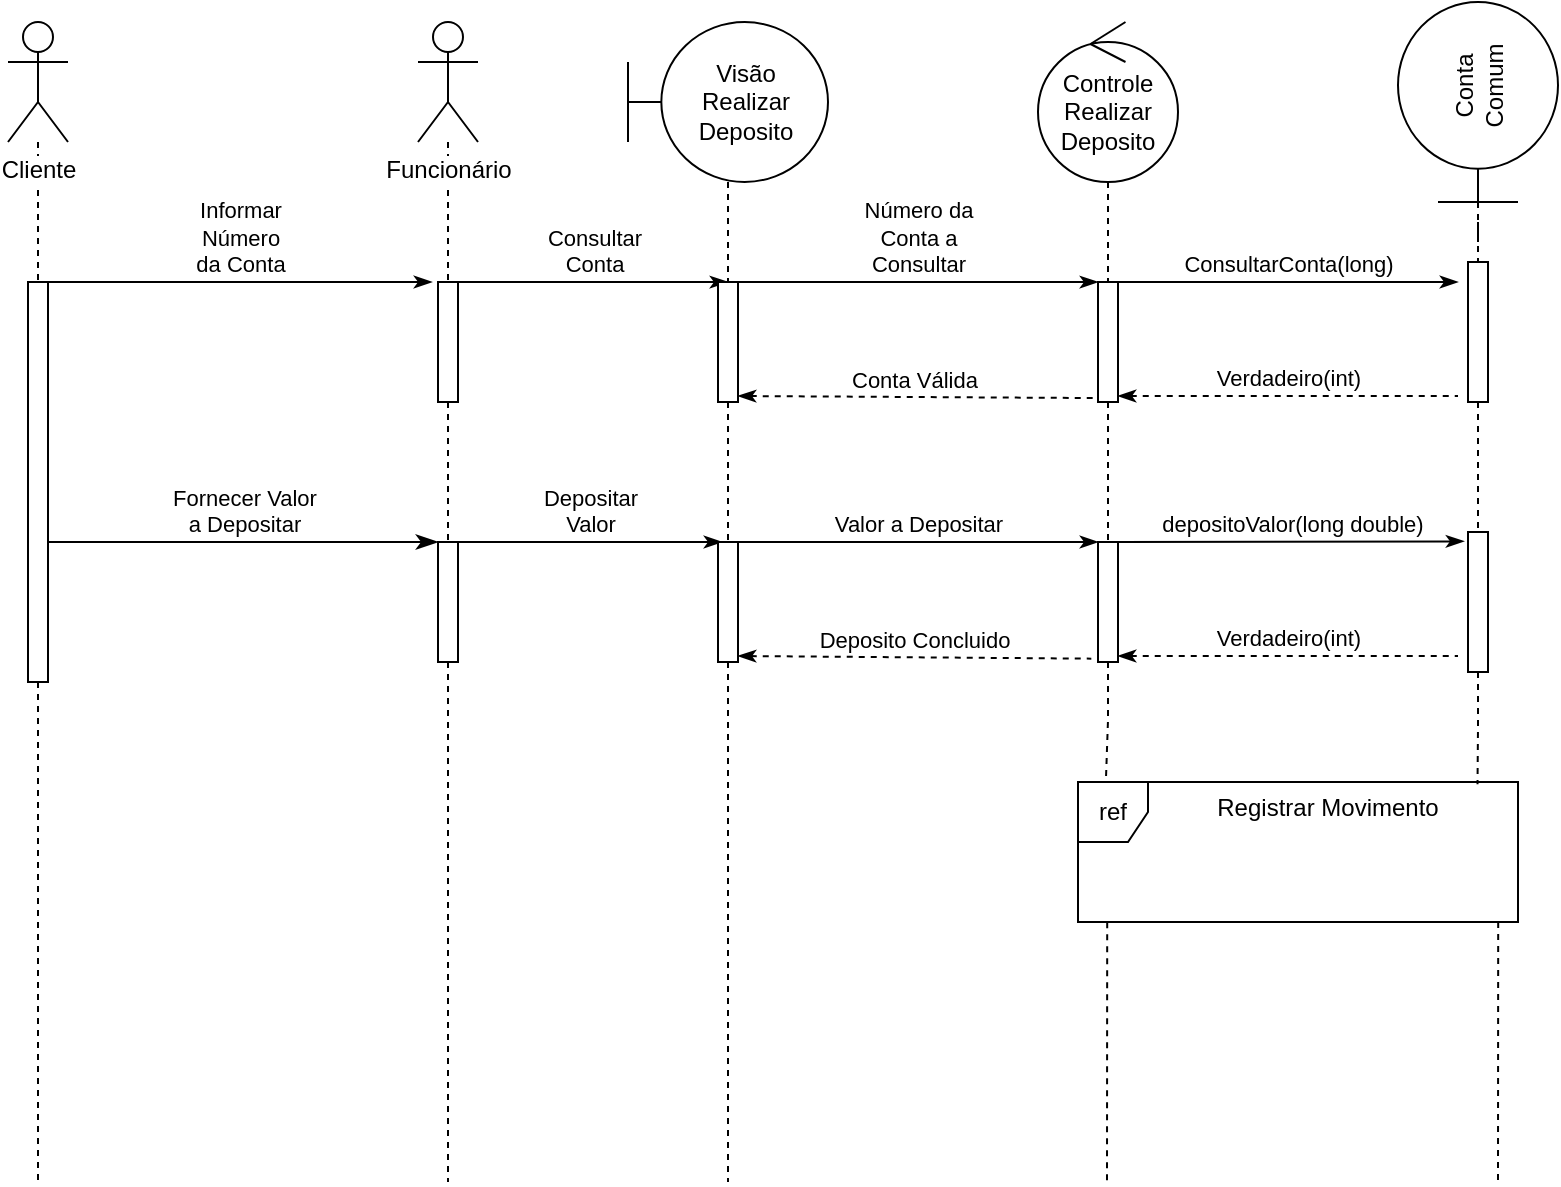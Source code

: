 <mxfile version="10.6.0" type="github"><diagram id="1JGFTYxL0jGV5icExOLB" name="Página-1"><mxGraphModel dx="498" dy="481" grid="1" gridSize="10" guides="1" tooltips="1" connect="1" arrows="1" fold="1" page="1" pageScale="1" pageWidth="1169" pageHeight="827" math="0" shadow="0"><root><mxCell id="0"/><mxCell id="1" parent="0"/><mxCell id="KSCjRpQtWSGnjkLznziK-65" value="" style="edgeStyle=orthogonalEdgeStyle;rounded=0;orthogonalLoop=1;jettySize=auto;html=1;dashed=1;startArrow=none;startFill=0;endArrow=none;endFill=0;" parent="1" source="KSCjRpQtWSGnjkLznziK-1" target="KSCjRpQtWSGnjkLznziK-15" edge="1"><mxGeometry relative="1" as="geometry"/></mxCell><mxCell id="KSCjRpQtWSGnjkLznziK-1" value="Cliente" style="shape=umlActor;verticalLabelPosition=bottom;labelBackgroundColor=#ffffff;verticalAlign=top;html=1;" parent="1" vertex="1"><mxGeometry x="45" y="40" width="30" height="60" as="geometry"/></mxCell><mxCell id="KSCjRpQtWSGnjkLznziK-63" value="" style="edgeStyle=orthogonalEdgeStyle;rounded=0;orthogonalLoop=1;jettySize=auto;html=1;dashed=1;startArrow=none;startFill=0;endArrow=none;endFill=0;" parent="1" source="KSCjRpQtWSGnjkLznziK-2" edge="1"><mxGeometry relative="1" as="geometry"><mxPoint x="265" y="180" as="targetPoint"/></mxGeometry></mxCell><mxCell id="KSCjRpQtWSGnjkLznziK-2" value="Funcionário" style="shape=umlActor;verticalLabelPosition=bottom;labelBackgroundColor=#ffffff;verticalAlign=top;html=1;" parent="1" vertex="1"><mxGeometry x="250" y="40" width="30" height="60" as="geometry"/></mxCell><mxCell id="KSCjRpQtWSGnjkLznziK-60" value="" style="edgeStyle=orthogonalEdgeStyle;rounded=0;orthogonalLoop=1;jettySize=auto;html=1;dashed=1;startArrow=none;startFill=0;endArrow=none;endFill=0;" parent="1" source="KSCjRpQtWSGnjkLznziK-3" target="KSCjRpQtWSGnjkLznziK-25" edge="1"><mxGeometry relative="1" as="geometry"/></mxCell><mxCell id="KSCjRpQtWSGnjkLznziK-3" value="&lt;div&gt;Visão&lt;/div&gt;&lt;div&gt;Realizar&lt;/div&gt;&lt;div&gt;Deposito&lt;/div&gt;" style="shape=umlBoundary;whiteSpace=wrap;html=1;" parent="1" vertex="1"><mxGeometry x="355" y="40" width="100" height="80" as="geometry"/></mxCell><mxCell id="KSCjRpQtWSGnjkLznziK-58" value="" style="edgeStyle=orthogonalEdgeStyle;rounded=0;orthogonalLoop=1;jettySize=auto;html=1;startArrow=none;startFill=0;endArrow=none;endFill=0;dashed=1;" parent="1" source="KSCjRpQtWSGnjkLznziK-4" target="KSCjRpQtWSGnjkLznziK-46" edge="1"><mxGeometry relative="1" as="geometry"/></mxCell><mxCell id="KSCjRpQtWSGnjkLznziK-4" value="&lt;div&gt;Controle&lt;/div&gt;&lt;div&gt;Realizar&lt;/div&gt;&lt;div&gt;Deposito&lt;br&gt;&lt;/div&gt;" style="ellipse;shape=umlControl;whiteSpace=wrap;html=1;" parent="1" vertex="1"><mxGeometry x="560" y="40" width="70" height="80" as="geometry"/></mxCell><mxCell id="KSCjRpQtWSGnjkLznziK-67" value="" style="edgeStyle=orthogonalEdgeStyle;rounded=0;orthogonalLoop=1;jettySize=auto;html=1;dashed=1;startArrow=none;startFill=0;endArrow=none;endFill=0;" parent="1" source="KSCjRpQtWSGnjkLznziK-5" target="KSCjRpQtWSGnjkLznziK-54" edge="1"><mxGeometry relative="1" as="geometry"/></mxCell><mxCell id="KSCjRpQtWSGnjkLznziK-5" value="&lt;div&gt;Conta&lt;/div&gt;&lt;div&gt;Comum&lt;/div&gt;" style="shape=umlBoundary;whiteSpace=wrap;html=1;rotation=270;direction=east;" parent="1" vertex="1"><mxGeometry x="730" y="40" width="100" height="80" as="geometry"/></mxCell><mxCell id="KSCjRpQtWSGnjkLznziK-79" value="" style="edgeStyle=orthogonalEdgeStyle;rounded=0;orthogonalLoop=1;jettySize=auto;html=1;dashed=1;startArrow=none;startFill=0;endArrow=none;endFill=0;" parent="1" source="KSCjRpQtWSGnjkLznziK-15" edge="1"><mxGeometry relative="1" as="geometry"><mxPoint x="60" y="620" as="targetPoint"/></mxGeometry></mxCell><mxCell id="KSCjRpQtWSGnjkLznziK-15" value="" style="html=1;points=[];perimeter=orthogonalPerimeter;" parent="1" vertex="1"><mxGeometry x="55" y="170" width="10" height="200" as="geometry"/></mxCell><mxCell id="KSCjRpQtWSGnjkLznziK-16" value="&lt;div&gt;Informar&lt;/div&gt;&lt;div&gt;Número&lt;/div&gt;&lt;div&gt;da Conta&lt;/div&gt;" style="html=1;verticalAlign=bottom;endArrow=none;entryX=1;entryY=0;startArrow=classicThin;startFill=1;endFill=0;" parent="1" target="KSCjRpQtWSGnjkLznziK-15" edge="1"><mxGeometry relative="1" as="geometry"><mxPoint x="257" y="170" as="sourcePoint"/></mxGeometry></mxCell><mxCell id="KSCjRpQtWSGnjkLznziK-17" value="&lt;div&gt;Fornecer Valor&lt;/div&gt;&lt;div&gt;a Depositar&lt;/div&gt;" style="html=1;verticalAlign=bottom;endArrow=classicThin;endSize=8;endFill=1;entryX=0;entryY=0;entryDx=0;entryDy=0;entryPerimeter=0;" parent="1" target="KSCjRpQtWSGnjkLznziK-21" edge="1"><mxGeometry relative="1" as="geometry"><mxPoint x="235" y="300" as="targetPoint"/><mxPoint x="65" y="300" as="sourcePoint"/></mxGeometry></mxCell><mxCell id="KSCjRpQtWSGnjkLznziK-64" value="" style="edgeStyle=orthogonalEdgeStyle;rounded=0;orthogonalLoop=1;jettySize=auto;html=1;dashed=1;startArrow=none;startFill=0;endArrow=none;endFill=0;" parent="1" source="KSCjRpQtWSGnjkLznziK-18" target="KSCjRpQtWSGnjkLznziK-21" edge="1"><mxGeometry relative="1" as="geometry"/></mxCell><mxCell id="KSCjRpQtWSGnjkLznziK-18" value="" style="html=1;points=[];perimeter=orthogonalPerimeter;" parent="1" vertex="1"><mxGeometry x="260" y="170" width="10" height="60" as="geometry"/></mxCell><mxCell id="KSCjRpQtWSGnjkLznziK-19" value="&lt;div&gt;Consultar&lt;/div&gt;&lt;div&gt;Conta&lt;br&gt;&lt;/div&gt;" style="html=1;verticalAlign=bottom;endArrow=none;entryX=1;entryY=0;exitX=0.5;exitY=0.001;exitDx=0;exitDy=0;exitPerimeter=0;startArrow=classicThin;startFill=1;endFill=0;" parent="1" source="KSCjRpQtWSGnjkLznziK-25" target="KSCjRpQtWSGnjkLznziK-18" edge="1"><mxGeometry relative="1" as="geometry"><mxPoint x="390" y="170" as="sourcePoint"/></mxGeometry></mxCell><mxCell id="KSCjRpQtWSGnjkLznziK-77" value="" style="edgeStyle=orthogonalEdgeStyle;rounded=0;orthogonalLoop=1;jettySize=auto;html=1;dashed=1;startArrow=none;startFill=0;endArrow=none;endFill=0;" parent="1" source="KSCjRpQtWSGnjkLznziK-21" edge="1"><mxGeometry relative="1" as="geometry"><mxPoint x="265" y="620" as="targetPoint"/></mxGeometry></mxCell><mxCell id="KSCjRpQtWSGnjkLznziK-21" value="" style="html=1;points=[];perimeter=orthogonalPerimeter;" parent="1" vertex="1"><mxGeometry x="260" y="300" width="10" height="60" as="geometry"/></mxCell><mxCell id="KSCjRpQtWSGnjkLznziK-22" value="&lt;div&gt;Depositar&lt;/div&gt;&lt;div&gt;Valor&lt;br&gt;&lt;/div&gt;" style="html=1;verticalAlign=bottom;endArrow=none;entryX=1;entryY=0;startArrow=classicThin;startFill=1;endFill=0;" parent="1" target="KSCjRpQtWSGnjkLznziK-21" edge="1"><mxGeometry relative="1" as="geometry"><mxPoint x="402" y="300" as="sourcePoint"/></mxGeometry></mxCell><mxCell id="KSCjRpQtWSGnjkLznziK-61" value="" style="edgeStyle=orthogonalEdgeStyle;rounded=0;orthogonalLoop=1;jettySize=auto;html=1;dashed=1;startArrow=none;startFill=0;endArrow=none;endFill=0;" parent="1" source="KSCjRpQtWSGnjkLznziK-25" target="KSCjRpQtWSGnjkLznziK-40" edge="1"><mxGeometry relative="1" as="geometry"/></mxCell><mxCell id="KSCjRpQtWSGnjkLznziK-25" value="" style="html=1;points=[];perimeter=orthogonalPerimeter;" parent="1" vertex="1"><mxGeometry x="400" y="170" width="10" height="60" as="geometry"/></mxCell><mxCell id="KSCjRpQtWSGnjkLznziK-26" value="&lt;div&gt;Número da &lt;br&gt;&lt;/div&gt;&lt;div&gt;Conta a&lt;/div&gt;&lt;div&gt;Consultar&lt;br&gt;&lt;/div&gt;" style="html=1;verticalAlign=bottom;endArrow=none;entryX=1;entryY=0;exitX=0;exitY=0.001;exitDx=0;exitDy=0;exitPerimeter=0;startArrow=classicThin;startFill=1;endFill=0;" parent="1" source="KSCjRpQtWSGnjkLznziK-46" target="KSCjRpQtWSGnjkLznziK-25" edge="1"><mxGeometry relative="1" as="geometry"><mxPoint x="520" y="170" as="sourcePoint"/></mxGeometry></mxCell><mxCell id="KSCjRpQtWSGnjkLznziK-27" value="Conta Válida" style="html=1;verticalAlign=bottom;endArrow=none;endSize=8;exitX=1;exitY=0.95;entryX=-0.266;entryY=0.967;entryDx=0;entryDy=0;entryPerimeter=0;startArrow=classicThin;startFill=1;endFill=0;dashed=1;" parent="1" source="KSCjRpQtWSGnjkLznziK-25" target="KSCjRpQtWSGnjkLznziK-46" edge="1"><mxGeometry relative="1" as="geometry"><mxPoint x="520" y="227" as="targetPoint"/></mxGeometry></mxCell><mxCell id="KSCjRpQtWSGnjkLznziK-75" value="" style="edgeStyle=orthogonalEdgeStyle;rounded=0;orthogonalLoop=1;jettySize=auto;html=1;dashed=1;startArrow=none;startFill=0;endArrow=none;endFill=0;" parent="1" source="KSCjRpQtWSGnjkLznziK-40" edge="1"><mxGeometry relative="1" as="geometry"><mxPoint x="405" y="620" as="targetPoint"/></mxGeometry></mxCell><mxCell id="KSCjRpQtWSGnjkLznziK-40" value="" style="html=1;points=[];perimeter=orthogonalPerimeter;" parent="1" vertex="1"><mxGeometry x="400" y="300" width="10" height="60" as="geometry"/></mxCell><mxCell id="KSCjRpQtWSGnjkLznziK-41" value="Valor a Depositar" style="html=1;verticalAlign=bottom;endArrow=none;entryX=1;entryY=0;startArrow=classicThin;startFill=1;endFill=0;" parent="1" target="KSCjRpQtWSGnjkLznziK-40" edge="1"><mxGeometry relative="1" as="geometry"><mxPoint x="590" y="300" as="sourcePoint"/></mxGeometry></mxCell><mxCell id="KSCjRpQtWSGnjkLznziK-42" value="Deposito Concluido" style="html=1;verticalAlign=bottom;endArrow=none;endSize=8;exitX=1;exitY=0.95;entryX=-0.334;entryY=0.972;entryDx=0;entryDy=0;entryPerimeter=0;startArrow=classicThin;startFill=1;endFill=0;dashed=1;" parent="1" source="KSCjRpQtWSGnjkLznziK-40" target="KSCjRpQtWSGnjkLznziK-51" edge="1"><mxGeometry relative="1" as="geometry"><mxPoint x="520" y="357" as="targetPoint"/></mxGeometry></mxCell><mxCell id="KSCjRpQtWSGnjkLznziK-59" value="" style="edgeStyle=orthogonalEdgeStyle;rounded=0;orthogonalLoop=1;jettySize=auto;html=1;startArrow=none;startFill=0;endArrow=none;endFill=0;dashed=1;" parent="1" source="KSCjRpQtWSGnjkLznziK-46" target="KSCjRpQtWSGnjkLznziK-51" edge="1"><mxGeometry relative="1" as="geometry"/></mxCell><mxCell id="KSCjRpQtWSGnjkLznziK-46" value="" style="html=1;points=[];perimeter=orthogonalPerimeter;" parent="1" vertex="1"><mxGeometry x="590" y="170" width="10" height="60" as="geometry"/></mxCell><mxCell id="KSCjRpQtWSGnjkLznziK-47" value="ConsultarConta(long)" style="html=1;verticalAlign=bottom;endArrow=none;entryX=1;entryY=0;startArrow=classicThin;startFill=1;endFill=0;" parent="1" target="KSCjRpQtWSGnjkLznziK-46" edge="1"><mxGeometry relative="1" as="geometry"><mxPoint x="770" y="170" as="sourcePoint"/></mxGeometry></mxCell><mxCell id="KSCjRpQtWSGnjkLznziK-48" value="Verdadeiro(int)" style="html=1;verticalAlign=bottom;endArrow=none;endSize=8;exitX=1;exitY=0.95;startArrow=classicThin;startFill=1;endFill=0;dashed=1;" parent="1" source="KSCjRpQtWSGnjkLznziK-46" edge="1"><mxGeometry relative="1" as="geometry"><mxPoint x="770" y="227" as="targetPoint"/></mxGeometry></mxCell><mxCell id="KSCjRpQtWSGnjkLznziK-71" value="" style="edgeStyle=orthogonalEdgeStyle;rounded=0;orthogonalLoop=1;jettySize=auto;html=1;dashed=1;startArrow=none;startFill=0;endArrow=none;endFill=0;" parent="1" source="KSCjRpQtWSGnjkLznziK-51" edge="1"><mxGeometry relative="1" as="geometry"><mxPoint x="594" y="418" as="targetPoint"/></mxGeometry></mxCell><mxCell id="KSCjRpQtWSGnjkLznziK-51" value="" style="html=1;points=[];perimeter=orthogonalPerimeter;" parent="1" vertex="1"><mxGeometry x="590" y="300" width="10" height="60" as="geometry"/></mxCell><mxCell id="KSCjRpQtWSGnjkLznziK-52" value="depositoValor(long double)" style="html=1;verticalAlign=bottom;endArrow=none;entryX=1;entryY=0;startArrow=classicThin;startFill=1;endFill=0;exitX=-0.197;exitY=0.067;exitDx=0;exitDy=0;exitPerimeter=0;" parent="1" source="KSCjRpQtWSGnjkLznziK-57" target="KSCjRpQtWSGnjkLznziK-51" edge="1"><mxGeometry relative="1" as="geometry"><mxPoint x="760" y="300" as="sourcePoint"/></mxGeometry></mxCell><mxCell id="KSCjRpQtWSGnjkLznziK-53" value="Verdadeiro(int)" style="html=1;verticalAlign=bottom;endArrow=none;endSize=8;startArrow=classicThin;startFill=1;endFill=0;dashed=1;" parent="1" edge="1"><mxGeometry relative="1" as="geometry"><mxPoint x="770" y="357" as="targetPoint"/><mxPoint x="600" y="357" as="sourcePoint"/></mxGeometry></mxCell><mxCell id="KSCjRpQtWSGnjkLznziK-68" value="" style="edgeStyle=orthogonalEdgeStyle;rounded=0;orthogonalLoop=1;jettySize=auto;html=1;dashed=1;startArrow=none;startFill=0;endArrow=none;endFill=0;" parent="1" source="KSCjRpQtWSGnjkLznziK-54" target="KSCjRpQtWSGnjkLznziK-57" edge="1"><mxGeometry relative="1" as="geometry"/></mxCell><mxCell id="KSCjRpQtWSGnjkLznziK-54" value="" style="html=1;points=[];perimeter=orthogonalPerimeter;" parent="1" vertex="1"><mxGeometry x="775" y="160" width="10" height="70" as="geometry"/></mxCell><mxCell id="KSCjRpQtWSGnjkLznziK-73" value="" style="edgeStyle=orthogonalEdgeStyle;rounded=0;orthogonalLoop=1;jettySize=auto;html=1;dashed=1;startArrow=none;startFill=0;endArrow=none;endFill=0;entryX=0.908;entryY=0.016;entryDx=0;entryDy=0;entryPerimeter=0;" parent="1" source="KSCjRpQtWSGnjkLznziK-57" target="KSCjRpQtWSGnjkLznziK-69" edge="1"><mxGeometry relative="1" as="geometry"/></mxCell><mxCell id="KSCjRpQtWSGnjkLznziK-57" value="" style="html=1;points=[];perimeter=orthogonalPerimeter;" parent="1" vertex="1"><mxGeometry x="775" y="295" width="10" height="70" as="geometry"/></mxCell><object label="ref" id="KSCjRpQtWSGnjkLznziK-69"><mxCell style="shape=umlFrame;whiteSpace=wrap;html=1;width=35;height=30;" parent="1" vertex="1"><mxGeometry x="580" y="420" width="220" height="70" as="geometry"/></mxCell></object><mxCell id="KSCjRpQtWSGnjkLznziK-70" value="Registrar Movimento" style="text;html=1;strokeColor=none;fillColor=none;align=center;verticalAlign=middle;whiteSpace=wrap;rounded=0;" parent="1" vertex="1"><mxGeometry x="640" y="425" width="130" height="15" as="geometry"/></mxCell><mxCell id="KSCjRpQtWSGnjkLznziK-80" value="" style="html=1;verticalAlign=bottom;endArrow=none;dashed=1;endSize=8;exitX=0.955;exitY=1;exitDx=0;exitDy=0;exitPerimeter=0;endFill=0;" parent="1" source="KSCjRpQtWSGnjkLznziK-69" edge="1"><mxGeometry relative="1" as="geometry"><mxPoint x="800" y="530" as="sourcePoint"/><mxPoint x="790" y="620" as="targetPoint"/></mxGeometry></mxCell><mxCell id="KSCjRpQtWSGnjkLznziK-81" value="" style="html=1;verticalAlign=bottom;endArrow=none;dashed=1;endSize=8;exitX=0.955;exitY=1;exitDx=0;exitDy=0;exitPerimeter=0;endFill=0;" parent="1" edge="1"><mxGeometry relative="1" as="geometry"><mxPoint x="594.603" y="490.069" as="sourcePoint"/><mxPoint x="594.5" y="620.0" as="targetPoint"/></mxGeometry></mxCell></root></mxGraphModel></diagram></mxfile>